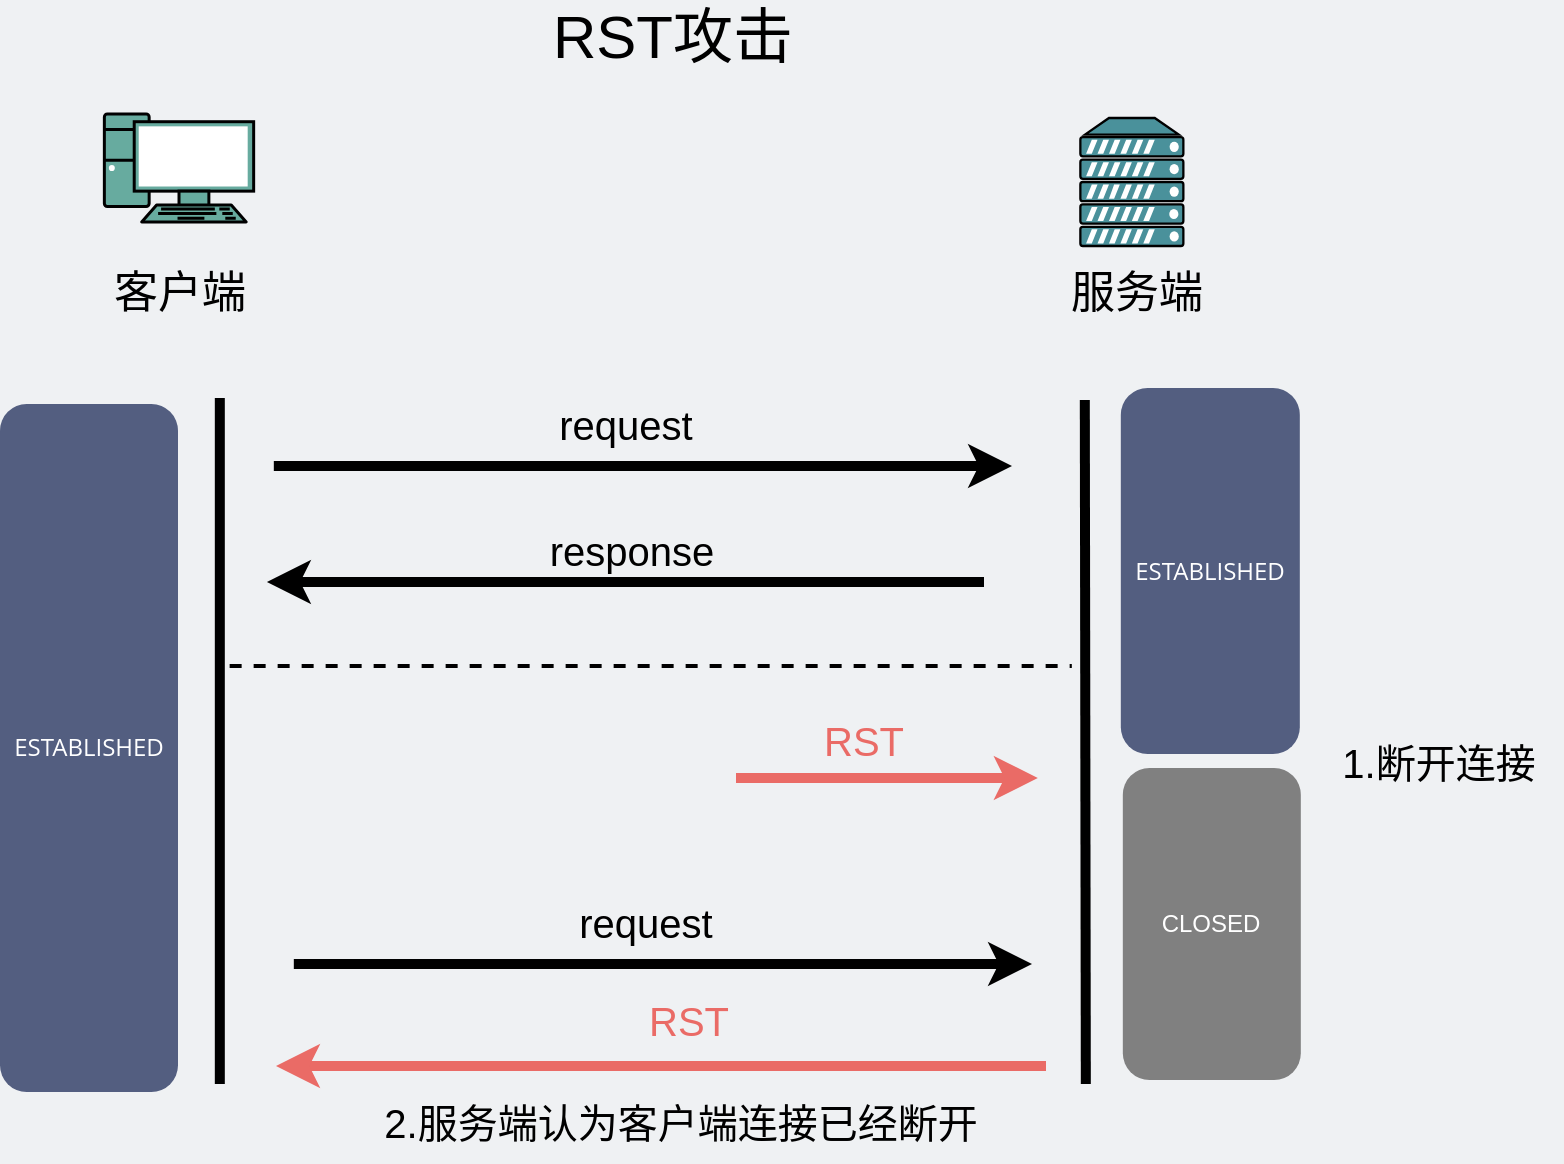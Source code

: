<mxfile version="15.0.2" type="github"><diagram id="3228e29e-7158-1315-38df-8450db1d8a1d" name="Page-1"><mxGraphModel dx="1113" dy="-81" grid="0" gridSize="10" guides="1" tooltips="1" connect="1" arrows="1" fold="1" page="1" pageScale="1" pageWidth="900" pageHeight="650" background="#EFF1F3" math="0" shadow="0"><root><mxCell id="0"/><mxCell id="1" parent="0"/><mxCell id="_KJd5dzx4qh3lxpyMWcO-2" value="" style="fontColor=#0066CC;verticalAlign=top;verticalLabelPosition=bottom;labelPosition=center;align=center;html=1;outlineConnect=0;gradientColor=none;gradientDirection=north;strokeWidth=2;shape=mxgraph.networks.pc;fillColor=#67AB9F;fontSize=30;" parent="1" vertex="1"><mxGeometry x="146.18" y="712" width="74.65" height="54" as="geometry"/></mxCell><mxCell id="T-5VQnCJckOgUX1Wp16H-28" value="客户端" style="text;html=1;strokeColor=none;fillColor=none;align=center;verticalAlign=middle;whiteSpace=wrap;rounded=0;fontSize=22;" parent="1" vertex="1"><mxGeometry x="139.55" y="792" width="87.91" height="20" as="geometry"/></mxCell><mxCell id="aH1-eks404bDhsACtXEq-2" value="" style="fontColor=#0066CC;verticalAlign=top;verticalLabelPosition=bottom;labelPosition=center;align=center;html=1;outlineConnect=0;gradientColor=none;gradientDirection=north;strokeWidth=2;shape=mxgraph.networks.server;fillColor=#4A919B;" parent="1" vertex="1"><mxGeometry x="634.18" y="714" width="51.5" height="64" as="geometry"/></mxCell><mxCell id="aH1-eks404bDhsACtXEq-3" value="服务端" style="text;html=1;strokeColor=none;fillColor=none;align=center;verticalAlign=middle;whiteSpace=wrap;rounded=0;fontSize=22;" parent="1" vertex="1"><mxGeometry x="573.18" y="792" width="179" height="20" as="geometry"/></mxCell><mxCell id="aH1-eks404bDhsACtXEq-4" value="&lt;font style=&quot;font-size: 30px&quot;&gt;RST攻击&lt;/font&gt;" style="text;html=1;strokeColor=none;fillColor=none;align=center;verticalAlign=middle;whiteSpace=wrap;rounded=0;" parent="1" vertex="1"><mxGeometry x="232.91" y="659" width="395" height="28" as="geometry"/></mxCell><mxCell id="aH1-eks404bDhsACtXEq-7" value="" style="endArrow=none;html=1;strokeWidth=5;" parent="1" edge="1"><mxGeometry width="50" height="50" relative="1" as="geometry"><mxPoint x="203.91" y="1197" as="sourcePoint"/><mxPoint x="203.91" y="854" as="targetPoint"/></mxGeometry></mxCell><mxCell id="aH1-eks404bDhsACtXEq-17" value="&lt;span style=&quot;font-family: &amp;quot;open sans&amp;quot; , &amp;quot;clear sans&amp;quot; , &amp;quot;helvetica neue&amp;quot; , &amp;quot;helvetica&amp;quot; , &amp;quot;arial&amp;quot; , sans-serif&quot;&gt;&lt;font style=&quot;font-size: 12px&quot;&gt;ESTABLISHED&lt;/font&gt;&lt;/span&gt;" style="rounded=1;whiteSpace=wrap;html=1;dashed=1;strokeWidth=3;strokeColor=none;fillColor=#535E80;fontColor=#FFFFFF;" parent="1" vertex="1"><mxGeometry x="654.41" y="849" width="89.5" height="183" as="geometry"/></mxCell><mxCell id="YXoqQ_mGJv7HDvLP6CB5-1" value="" style="endArrow=none;html=1;strokeWidth=5;" parent="1" edge="1"><mxGeometry width="50" height="50" relative="1" as="geometry"><mxPoint x="636.91" y="1197" as="sourcePoint"/><mxPoint x="636.41" y="855" as="targetPoint"/></mxGeometry></mxCell><mxCell id="CZwPZS3a3ZRwMsVz8uld-6" value="&lt;font color=&quot;#ffffff&quot;&gt;CLOSED&lt;/font&gt;" style="rounded=1;whiteSpace=wrap;html=1;strokeWidth=3;strokeColor=none;fillColor=#808080;" parent="1" vertex="1"><mxGeometry x="655.41" y="1039" width="89" height="156" as="geometry"/></mxCell><mxCell id="620c4s5pLBTuJ2dwkKwi-3" value="&lt;span style=&quot;font-family: &amp;#34;open sans&amp;#34; , &amp;#34;clear sans&amp;#34; , &amp;#34;helvetica neue&amp;#34; , &amp;#34;helvetica&amp;#34; , &amp;#34;arial&amp;#34; , sans-serif&quot;&gt;&lt;font style=&quot;font-size: 12px&quot;&gt;ESTABLISHED&lt;br&gt;&lt;/font&gt;&lt;/span&gt;" style="rounded=1;whiteSpace=wrap;html=1;dashed=1;strokeWidth=3;fillColor=#535E80;strokeColor=none;fontColor=#FFFFFF;" parent="1" vertex="1"><mxGeometry x="94" y="857" width="89" height="344" as="geometry"/></mxCell><mxCell id="RZoSx3gHirty8Vm16f_1-17" value="&lt;font style=&quot;font-size: 20px&quot;&gt;1.断开连接&lt;/font&gt;" style="text;html=1;strokeColor=none;fillColor=none;align=center;verticalAlign=middle;whiteSpace=wrap;rounded=0;" parent="1" vertex="1"><mxGeometry x="752.18" y="1019" width="122.73" height="33" as="geometry"/></mxCell><mxCell id="RZoSx3gHirty8Vm16f_1-20" value="" style="endArrow=none;html=1;strokeWidth=5;startArrow=classic;startFill=1;endFill=0;fontColor=#4A919B;strokeColor=#EA6B66;" parent="1" edge="1"><mxGeometry width="50" height="50" relative="1" as="geometry"><mxPoint x="232" y="1188" as="sourcePoint"/><mxPoint x="617" y="1188" as="targetPoint"/></mxGeometry></mxCell><mxCell id="RZoSx3gHirty8Vm16f_1-21" value="RST" style="text;html=1;strokeColor=none;fillColor=none;align=center;verticalAlign=middle;whiteSpace=wrap;rounded=0;fontSize=20;rotation=0;fontColor=#EA6B66;" parent="1" vertex="1"><mxGeometry x="395" y="1149" width="87" height="32" as="geometry"/></mxCell><mxCell id="RZoSx3gHirty8Vm16f_1-23" value="&lt;font style=&quot;font-size: 20px&quot;&gt;2.服务端认为客户端连接已经断开&lt;br&gt;&lt;/font&gt;" style="text;html=1;strokeColor=none;fillColor=none;align=center;verticalAlign=middle;whiteSpace=wrap;rounded=0;" parent="1" vertex="1"><mxGeometry x="274" y="1195" width="320.5" height="41" as="geometry"/></mxCell><mxCell id="GUUlcHjoklqDYzLI_npm-5" value="" style="endArrow=classic;html=1;strokeWidth=5;fontSize=20;" parent="1" edge="1"><mxGeometry width="50" height="50" relative="1" as="geometry"><mxPoint x="230.91" y="888" as="sourcePoint"/><mxPoint x="600" y="888" as="targetPoint"/></mxGeometry></mxCell><mxCell id="GUUlcHjoklqDYzLI_npm-6" value="&lt;span style=&quot;font-size: 20px&quot;&gt;request&lt;/span&gt;" style="text;html=1;strokeColor=none;fillColor=none;align=center;verticalAlign=middle;whiteSpace=wrap;rounded=0;" parent="1" vertex="1"><mxGeometry x="341" y="857" width="132" height="20" as="geometry"/></mxCell><mxCell id="GUUlcHjoklqDYzLI_npm-8" value="" style="endArrow=none;html=1;strokeWidth=5;startArrow=classic;startFill=1;endFill=0;fontColor=#4A919B;" parent="1" edge="1"><mxGeometry width="50" height="50" relative="1" as="geometry"><mxPoint x="227.46" y="946" as="sourcePoint"/><mxPoint x="586" y="946" as="targetPoint"/></mxGeometry></mxCell><mxCell id="GUUlcHjoklqDYzLI_npm-9" value="&lt;span style=&quot;font-size: 20px&quot;&gt;response&lt;/span&gt;" style="text;html=1;strokeColor=none;fillColor=none;align=center;verticalAlign=middle;whiteSpace=wrap;rounded=0;" parent="1" vertex="1"><mxGeometry x="344" y="920" width="132" height="20" as="geometry"/></mxCell><mxCell id="GUUlcHjoklqDYzLI_npm-12" value="" style="endArrow=classic;html=1;strokeWidth=5;fontSize=20;strokeColor=#EA6B66;" parent="1" edge="1"><mxGeometry width="50" height="50" relative="1" as="geometry"><mxPoint x="462" y="1044" as="sourcePoint"/><mxPoint x="612.91" y="1044" as="targetPoint"/></mxGeometry></mxCell><mxCell id="GUUlcHjoklqDYzLI_npm-13" value="&lt;span style=&quot;font-size: 20px&quot;&gt;RST&lt;/span&gt;" style="text;html=1;strokeColor=none;fillColor=none;align=center;verticalAlign=middle;whiteSpace=wrap;rounded=0;fontColor=#EA6B66;" parent="1" vertex="1"><mxGeometry x="459.91" y="1015" width="132" height="20" as="geometry"/></mxCell><mxCell id="GUUlcHjoklqDYzLI_npm-14" value="" style="endArrow=none;dashed=1;html=1;strokeColor=#000000;strokeWidth=2;" parent="1" edge="1"><mxGeometry width="50" height="50" relative="1" as="geometry"><mxPoint x="208.82" y="988" as="sourcePoint"/><mxPoint x="629.91" y="988" as="targetPoint"/></mxGeometry></mxCell><mxCell id="hkmrn2H8-qqbyLzVjpS6-4" value="" style="shape=image;html=1;verticalAlign=top;verticalLabelPosition=bottom;labelBackgroundColor=#ffffff;imageAspect=0;aspect=fixed;image=https://cdn0.iconfinder.com/data/icons/kameleon-free-pack-rounded/110/Hacker-128.png" vertex="1" parent="1"><mxGeometry x="381" y="1006" width="69" height="69" as="geometry"/></mxCell><mxCell id="hkmrn2H8-qqbyLzVjpS6-5" value="" style="endArrow=classic;html=1;strokeWidth=5;fontSize=20;" edge="1" parent="1"><mxGeometry width="50" height="50" relative="1" as="geometry"><mxPoint x="240.91" y="1137" as="sourcePoint"/><mxPoint x="610" y="1137" as="targetPoint"/></mxGeometry></mxCell><mxCell id="hkmrn2H8-qqbyLzVjpS6-6" value="&lt;span style=&quot;font-size: 20px&quot;&gt;request&lt;/span&gt;" style="text;html=1;strokeColor=none;fillColor=none;align=center;verticalAlign=middle;whiteSpace=wrap;rounded=0;" vertex="1" parent="1"><mxGeometry x="351" y="1106" width="132" height="20" as="geometry"/></mxCell></root></mxGraphModel></diagram></mxfile>